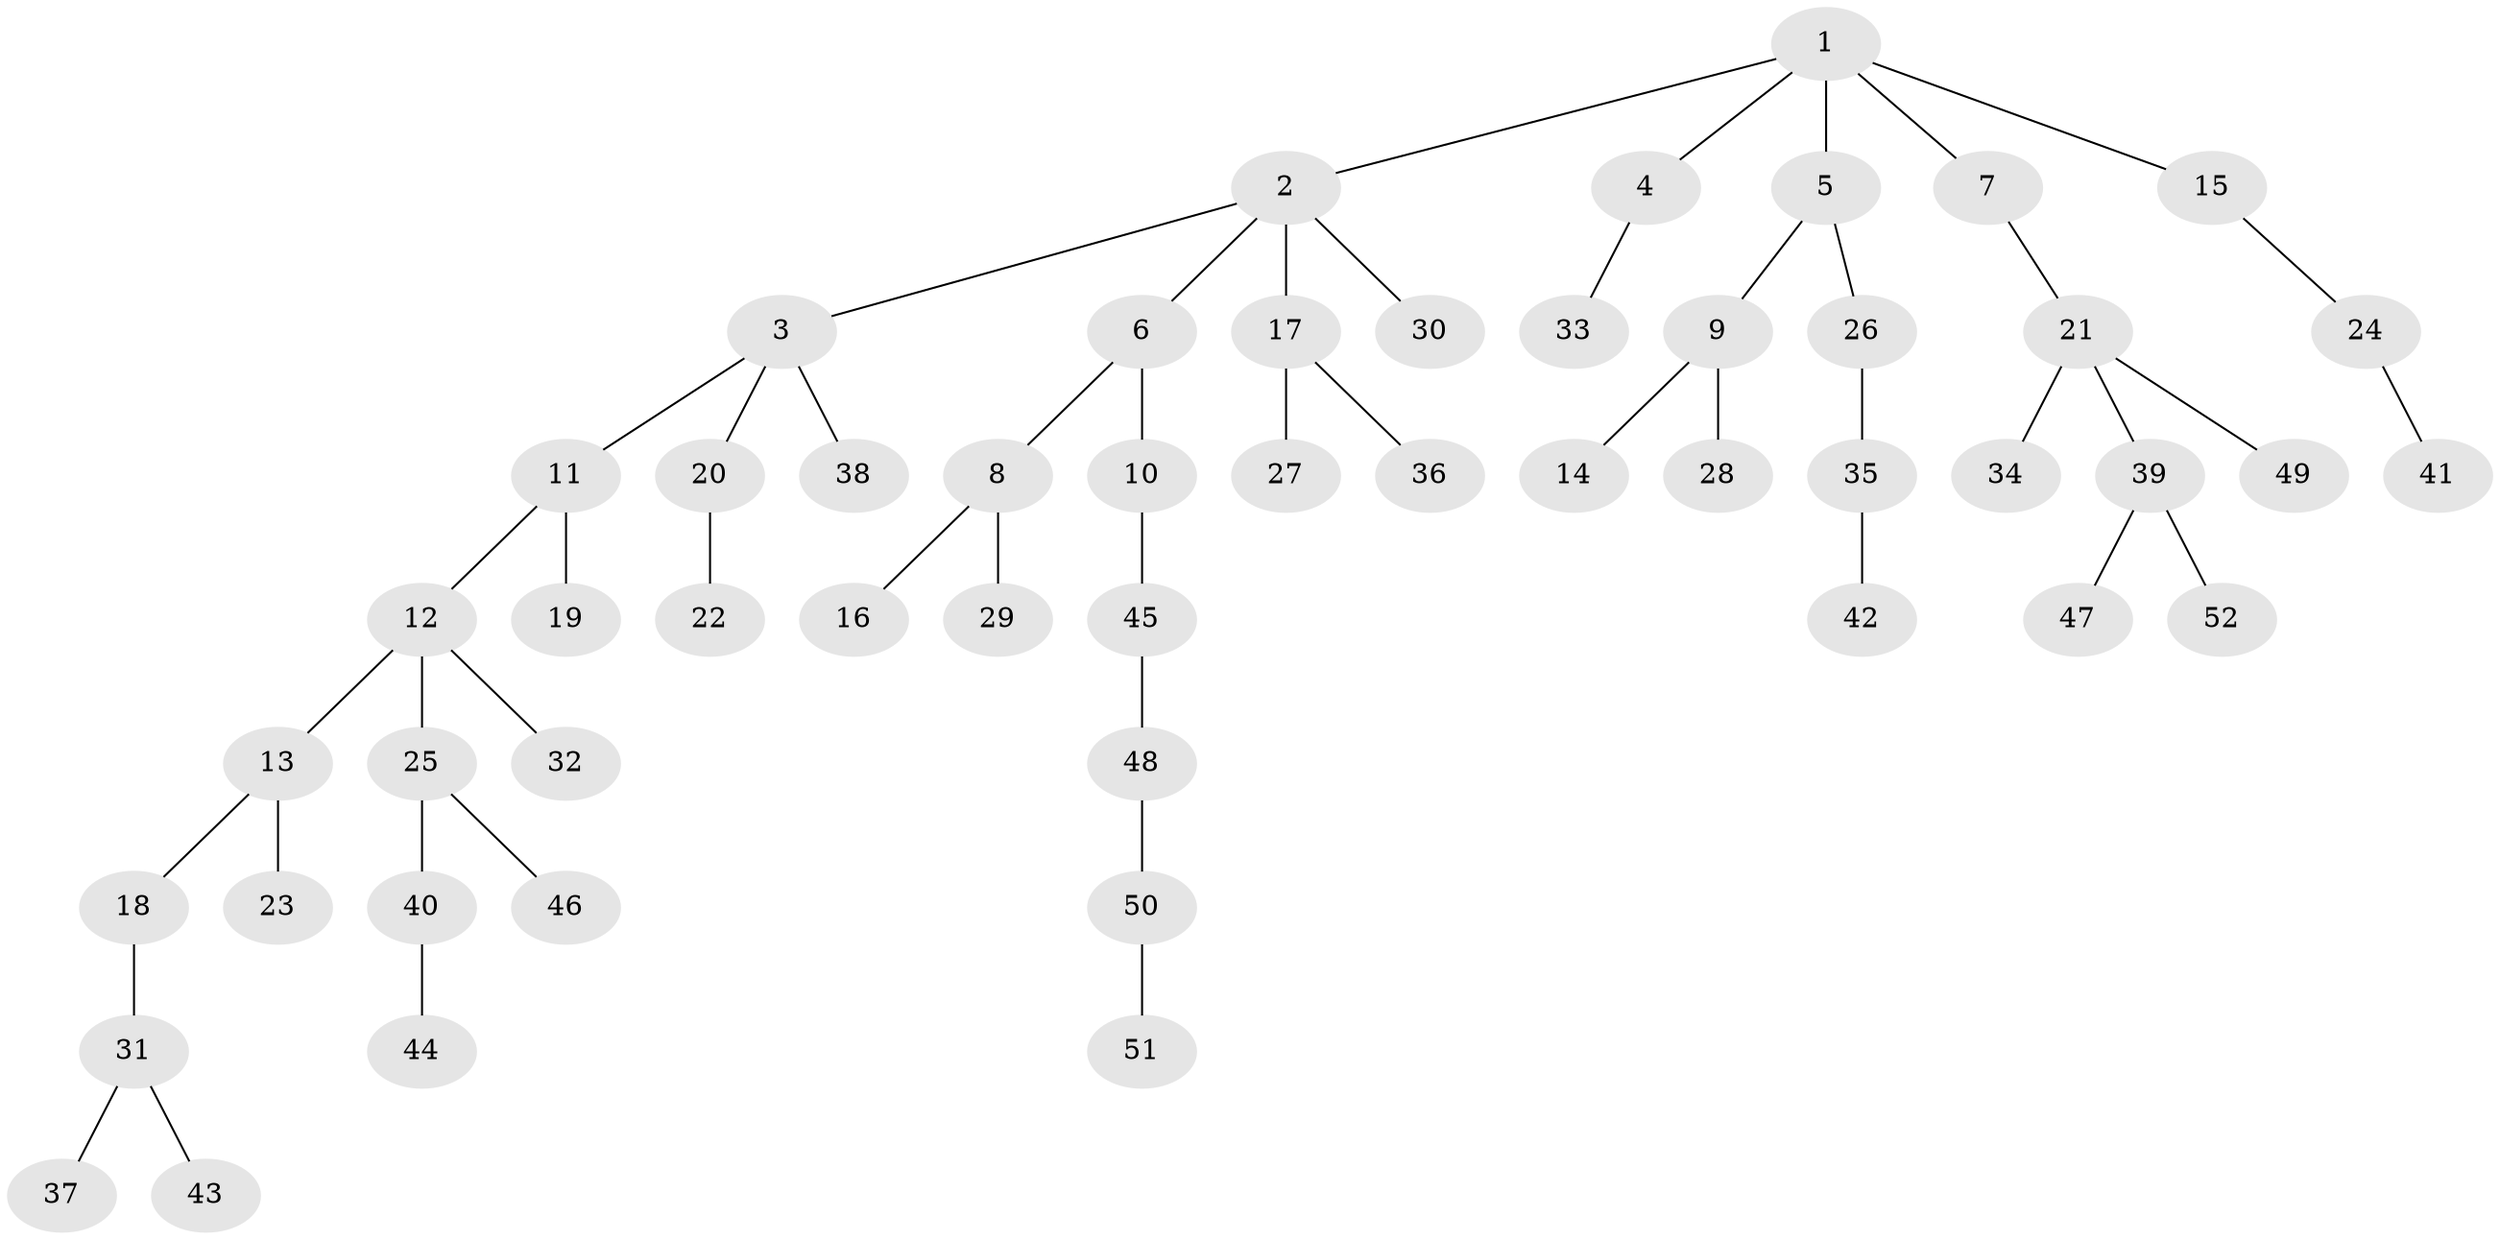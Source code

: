 // Generated by graph-tools (version 1.1) at 2025/26/03/09/25 03:26:30]
// undirected, 52 vertices, 51 edges
graph export_dot {
graph [start="1"]
  node [color=gray90,style=filled];
  1;
  2;
  3;
  4;
  5;
  6;
  7;
  8;
  9;
  10;
  11;
  12;
  13;
  14;
  15;
  16;
  17;
  18;
  19;
  20;
  21;
  22;
  23;
  24;
  25;
  26;
  27;
  28;
  29;
  30;
  31;
  32;
  33;
  34;
  35;
  36;
  37;
  38;
  39;
  40;
  41;
  42;
  43;
  44;
  45;
  46;
  47;
  48;
  49;
  50;
  51;
  52;
  1 -- 2;
  1 -- 4;
  1 -- 5;
  1 -- 7;
  1 -- 15;
  2 -- 3;
  2 -- 6;
  2 -- 17;
  2 -- 30;
  3 -- 11;
  3 -- 20;
  3 -- 38;
  4 -- 33;
  5 -- 9;
  5 -- 26;
  6 -- 8;
  6 -- 10;
  7 -- 21;
  8 -- 16;
  8 -- 29;
  9 -- 14;
  9 -- 28;
  10 -- 45;
  11 -- 12;
  11 -- 19;
  12 -- 13;
  12 -- 25;
  12 -- 32;
  13 -- 18;
  13 -- 23;
  15 -- 24;
  17 -- 27;
  17 -- 36;
  18 -- 31;
  20 -- 22;
  21 -- 34;
  21 -- 39;
  21 -- 49;
  24 -- 41;
  25 -- 40;
  25 -- 46;
  26 -- 35;
  31 -- 37;
  31 -- 43;
  35 -- 42;
  39 -- 47;
  39 -- 52;
  40 -- 44;
  45 -- 48;
  48 -- 50;
  50 -- 51;
}

